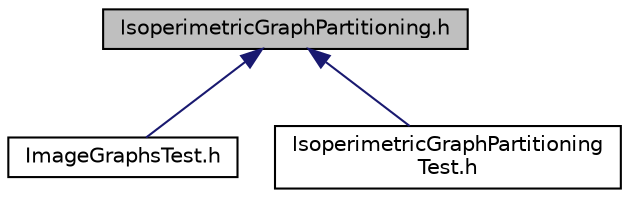 digraph "IsoperimetricGraphPartitioning.h"
{
  edge [fontname="Helvetica",fontsize="10",labelfontname="Helvetica",labelfontsize="10"];
  node [fontname="Helvetica",fontsize="10",shape=record];
  Node1 [label="IsoperimetricGraphPartitioning.h",height=0.2,width=0.4,color="black", fillcolor="grey75", style="filled" fontcolor="black"];
  Node1 -> Node2 [dir="back",color="midnightblue",fontsize="10",style="solid",fontname="Helvetica"];
  Node2 [label="ImageGraphsTest.h",height=0.2,width=0.4,color="black", fillcolor="white", style="filled",URL="$_image_graphs_test_8h_source.html"];
  Node1 -> Node3 [dir="back",color="midnightblue",fontsize="10",style="solid",fontname="Helvetica"];
  Node3 [label="IsoperimetricGraphPartitioning\lTest.h",height=0.2,width=0.4,color="black", fillcolor="white", style="filled",URL="$_isoperimetric_graph_partitioning_test_8h_source.html"];
}

